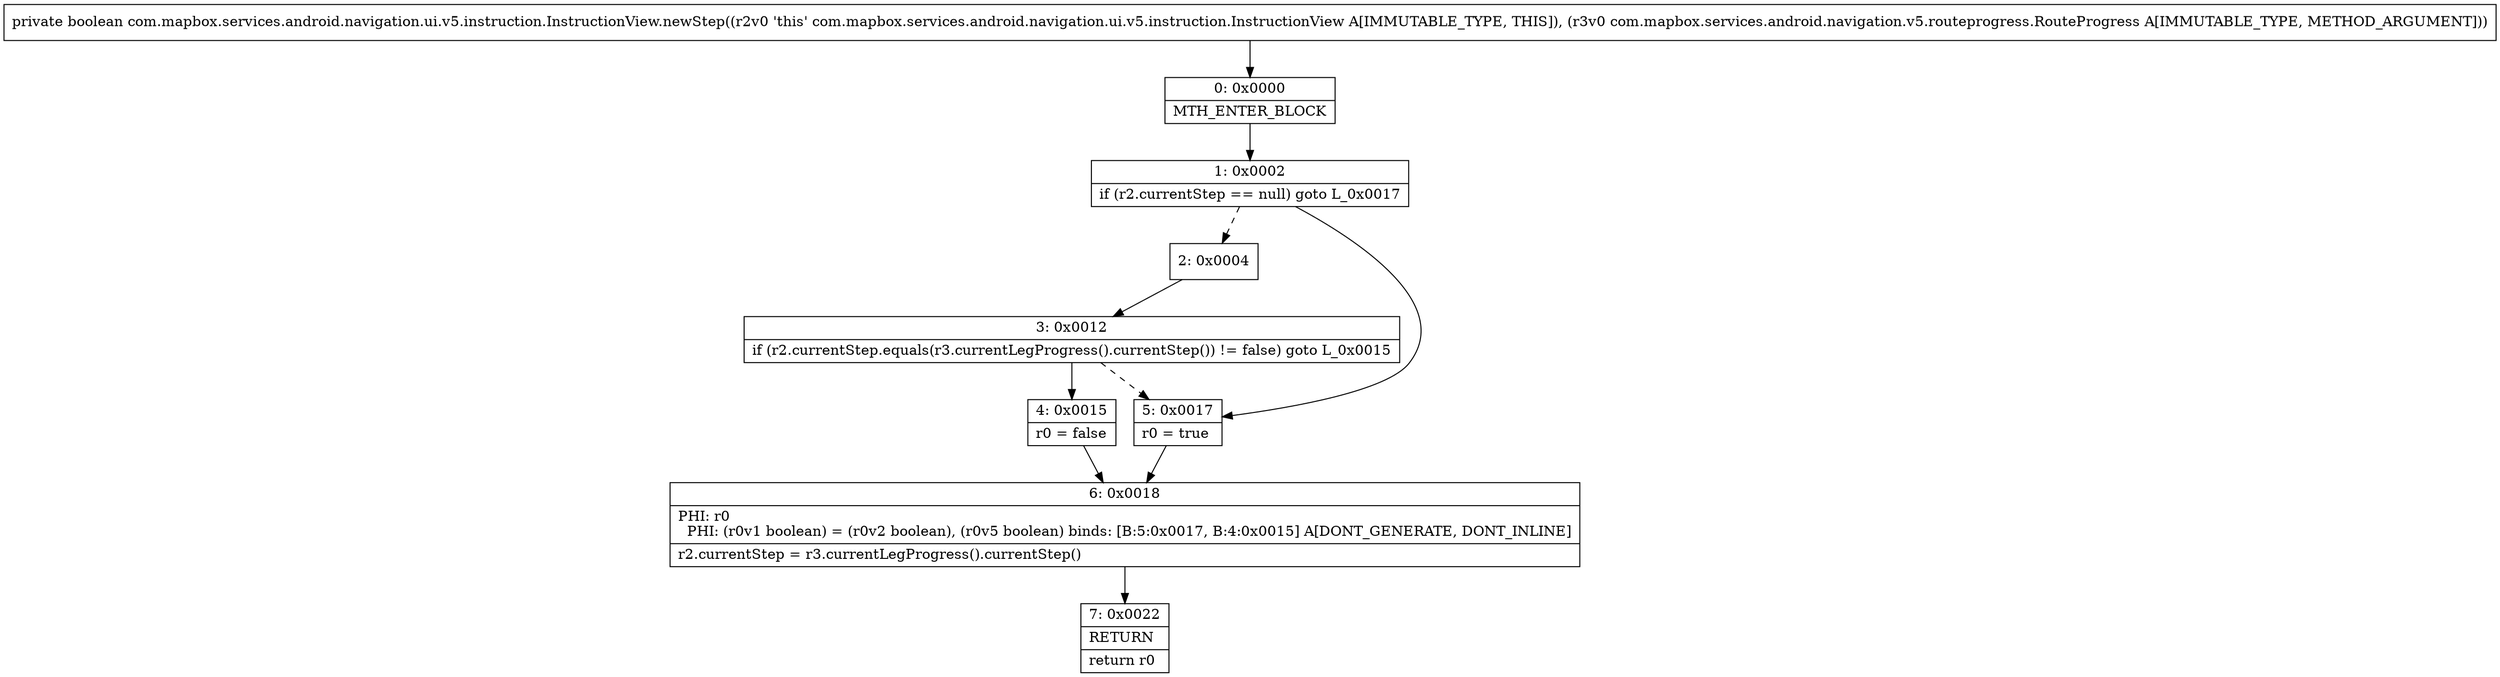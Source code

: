digraph "CFG forcom.mapbox.services.android.navigation.ui.v5.instruction.InstructionView.newStep(Lcom\/mapbox\/services\/android\/navigation\/v5\/routeprogress\/RouteProgress;)Z" {
Node_0 [shape=record,label="{0\:\ 0x0000|MTH_ENTER_BLOCK\l}"];
Node_1 [shape=record,label="{1\:\ 0x0002|if (r2.currentStep == null) goto L_0x0017\l}"];
Node_2 [shape=record,label="{2\:\ 0x0004}"];
Node_3 [shape=record,label="{3\:\ 0x0012|if (r2.currentStep.equals(r3.currentLegProgress().currentStep()) != false) goto L_0x0015\l}"];
Node_4 [shape=record,label="{4\:\ 0x0015|r0 = false\l}"];
Node_5 [shape=record,label="{5\:\ 0x0017|r0 = true\l}"];
Node_6 [shape=record,label="{6\:\ 0x0018|PHI: r0 \l  PHI: (r0v1 boolean) = (r0v2 boolean), (r0v5 boolean) binds: [B:5:0x0017, B:4:0x0015] A[DONT_GENERATE, DONT_INLINE]\l|r2.currentStep = r3.currentLegProgress().currentStep()\l}"];
Node_7 [shape=record,label="{7\:\ 0x0022|RETURN\l|return r0\l}"];
MethodNode[shape=record,label="{private boolean com.mapbox.services.android.navigation.ui.v5.instruction.InstructionView.newStep((r2v0 'this' com.mapbox.services.android.navigation.ui.v5.instruction.InstructionView A[IMMUTABLE_TYPE, THIS]), (r3v0 com.mapbox.services.android.navigation.v5.routeprogress.RouteProgress A[IMMUTABLE_TYPE, METHOD_ARGUMENT])) }"];
MethodNode -> Node_0;
Node_0 -> Node_1;
Node_1 -> Node_2[style=dashed];
Node_1 -> Node_5;
Node_2 -> Node_3;
Node_3 -> Node_4;
Node_3 -> Node_5[style=dashed];
Node_4 -> Node_6;
Node_5 -> Node_6;
Node_6 -> Node_7;
}

